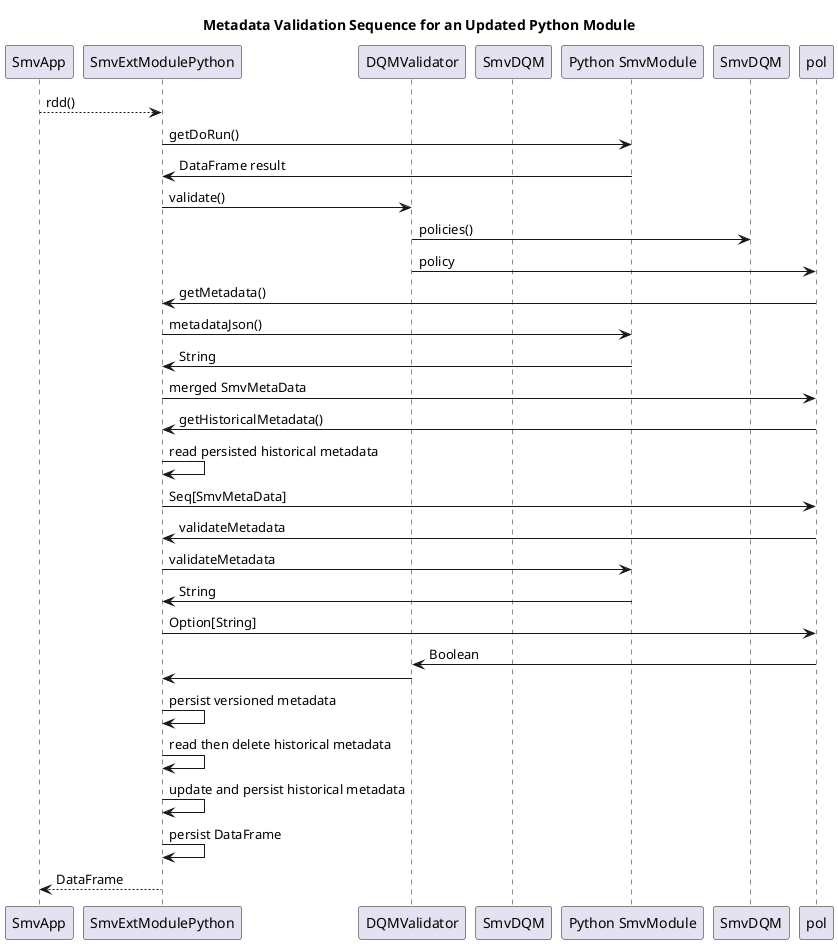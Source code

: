 @startuml
title Metadata Validation Sequence for an Updated Python Module

Participant "SmvApp" as app
Participant "SmvExtModulePython" as extmod
Participant "DQMValidator" as val
Participant "SmvDQM" as dqm
Participant "Python SmvModule" as pymod

app --> extmod: rdd()
extmod -> pymod: getDoRun()
extmod <- pymod: DataFrame result
extmod -> val: validate()
val -> SmvDQM: policies()
val -> pol: policy
pol -> extmod: getMetadata()
extmod -> pymod: metadataJson()
extmod <- pymod: String
pol <- extmod: merged SmvMetaData
pol -> extmod: getHistoricalMetadata()
extmod -> extmod: read persisted historical metadata
pol <- extmod: Seq[SmvMetaData]
pol -> extmod: validateMetadata
extmod -> pymod: validateMetadata
extmod <- pymod: String
pol <- extmod: Option[String]
val <- pol: Boolean
extmod <- val:
extmod -> extmod: persist versioned metadata
extmod -> extmod: read then delete historical metadata
extmod -> extmod: update and persist historical metadata
extmod -> extmod: persist DataFrame
app <-- extmod: DataFrame

@enduml
